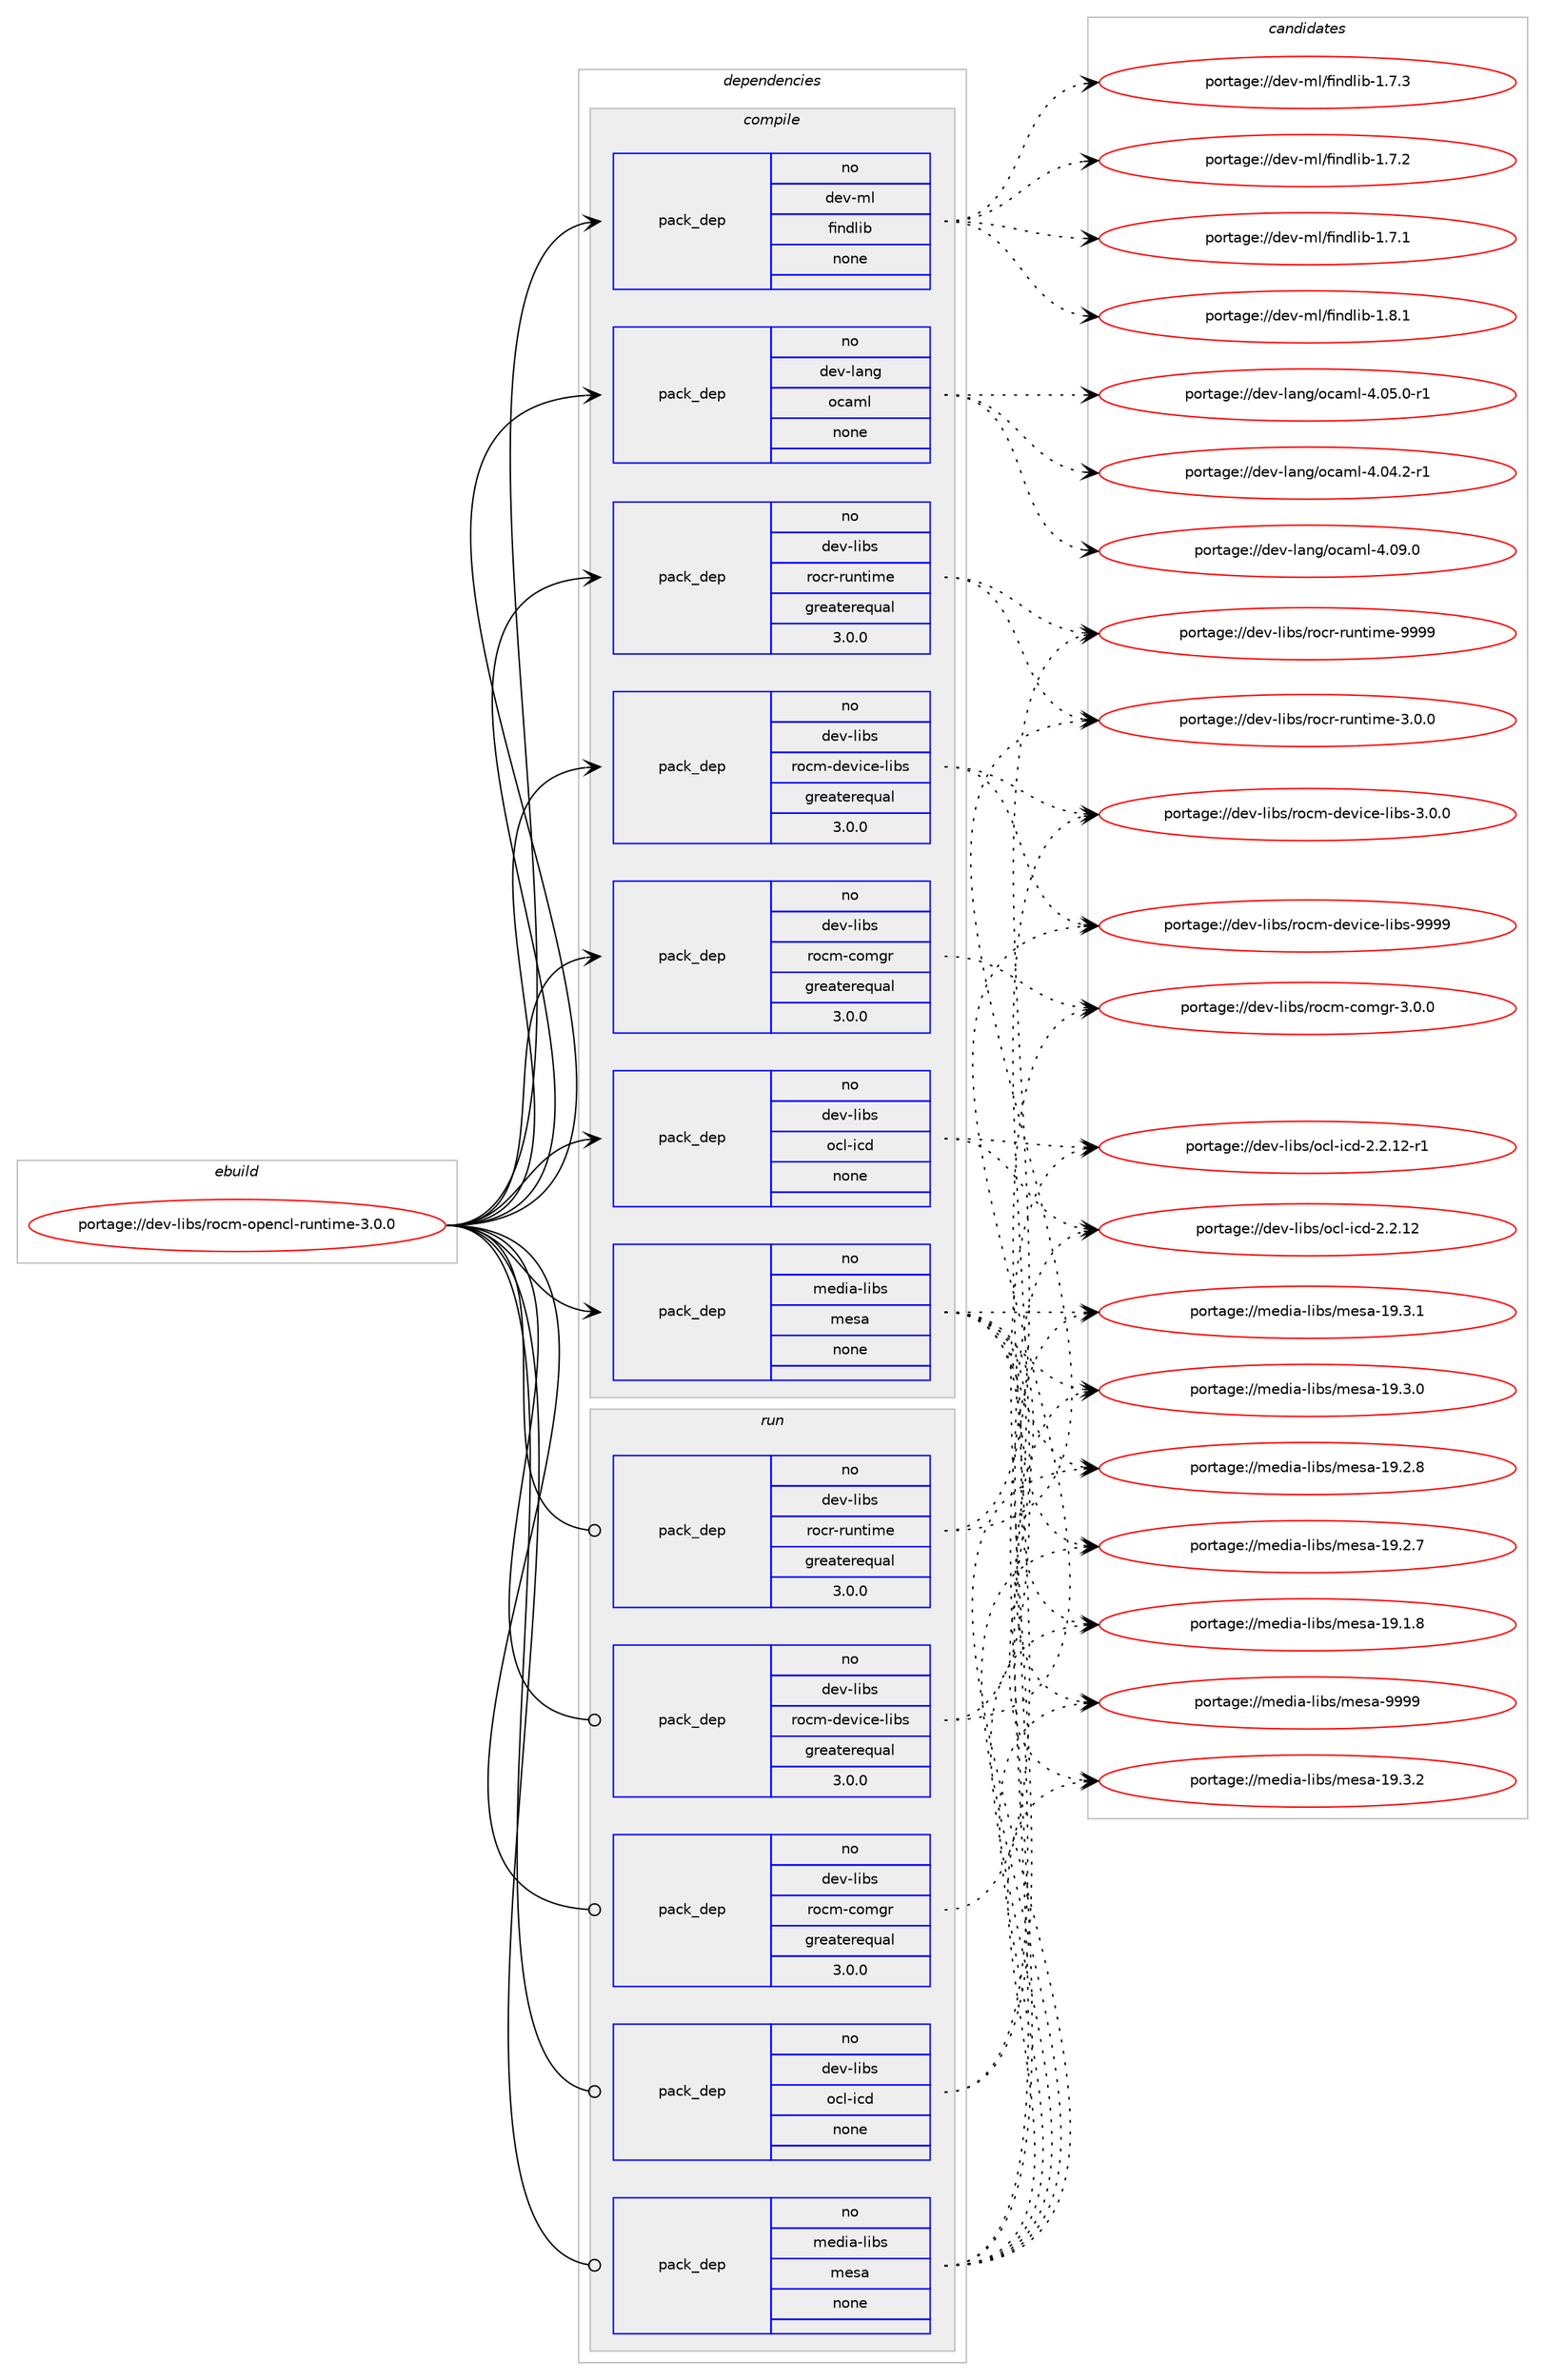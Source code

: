 digraph prolog {

# *************
# Graph options
# *************

newrank=true;
concentrate=true;
compound=true;
graph [rankdir=LR,fontname=Helvetica,fontsize=10,ranksep=1.5];#, ranksep=2.5, nodesep=0.2];
edge  [arrowhead=vee];
node  [fontname=Helvetica,fontsize=10];

# **********
# The ebuild
# **********

subgraph cluster_leftcol {
color=gray;
label=<<i>ebuild</i>>;
id [label="portage://dev-libs/rocm-opencl-runtime-3.0.0", color=red, width=4, href="../dev-libs/rocm-opencl-runtime-3.0.0.svg"];
}

# ****************
# The dependencies
# ****************

subgraph cluster_midcol {
color=gray;
label=<<i>dependencies</i>>;
subgraph cluster_compile {
fillcolor="#eeeeee";
style=filled;
label=<<i>compile</i>>;
subgraph pack378845 {
dependency508009 [label=<<TABLE BORDER="0" CELLBORDER="1" CELLSPACING="0" CELLPADDING="4" WIDTH="220"><TR><TD ROWSPAN="6" CELLPADDING="30">pack_dep</TD></TR><TR><TD WIDTH="110">no</TD></TR><TR><TD>dev-lang</TD></TR><TR><TD>ocaml</TD></TR><TR><TD>none</TD></TR><TR><TD></TD></TR></TABLE>>, shape=none, color=blue];
}
id:e -> dependency508009:w [weight=20,style="solid",arrowhead="vee"];
subgraph pack378846 {
dependency508010 [label=<<TABLE BORDER="0" CELLBORDER="1" CELLSPACING="0" CELLPADDING="4" WIDTH="220"><TR><TD ROWSPAN="6" CELLPADDING="30">pack_dep</TD></TR><TR><TD WIDTH="110">no</TD></TR><TR><TD>dev-libs</TD></TR><TR><TD>ocl-icd</TD></TR><TR><TD>none</TD></TR><TR><TD></TD></TR></TABLE>>, shape=none, color=blue];
}
id:e -> dependency508010:w [weight=20,style="solid",arrowhead="vee"];
subgraph pack378847 {
dependency508011 [label=<<TABLE BORDER="0" CELLBORDER="1" CELLSPACING="0" CELLPADDING="4" WIDTH="220"><TR><TD ROWSPAN="6" CELLPADDING="30">pack_dep</TD></TR><TR><TD WIDTH="110">no</TD></TR><TR><TD>dev-libs</TD></TR><TR><TD>rocm-comgr</TD></TR><TR><TD>greaterequal</TD></TR><TR><TD>3.0.0</TD></TR></TABLE>>, shape=none, color=blue];
}
id:e -> dependency508011:w [weight=20,style="solid",arrowhead="vee"];
subgraph pack378848 {
dependency508012 [label=<<TABLE BORDER="0" CELLBORDER="1" CELLSPACING="0" CELLPADDING="4" WIDTH="220"><TR><TD ROWSPAN="6" CELLPADDING="30">pack_dep</TD></TR><TR><TD WIDTH="110">no</TD></TR><TR><TD>dev-libs</TD></TR><TR><TD>rocm-device-libs</TD></TR><TR><TD>greaterequal</TD></TR><TR><TD>3.0.0</TD></TR></TABLE>>, shape=none, color=blue];
}
id:e -> dependency508012:w [weight=20,style="solid",arrowhead="vee"];
subgraph pack378849 {
dependency508013 [label=<<TABLE BORDER="0" CELLBORDER="1" CELLSPACING="0" CELLPADDING="4" WIDTH="220"><TR><TD ROWSPAN="6" CELLPADDING="30">pack_dep</TD></TR><TR><TD WIDTH="110">no</TD></TR><TR><TD>dev-libs</TD></TR><TR><TD>rocr-runtime</TD></TR><TR><TD>greaterequal</TD></TR><TR><TD>3.0.0</TD></TR></TABLE>>, shape=none, color=blue];
}
id:e -> dependency508013:w [weight=20,style="solid",arrowhead="vee"];
subgraph pack378850 {
dependency508014 [label=<<TABLE BORDER="0" CELLBORDER="1" CELLSPACING="0" CELLPADDING="4" WIDTH="220"><TR><TD ROWSPAN="6" CELLPADDING="30">pack_dep</TD></TR><TR><TD WIDTH="110">no</TD></TR><TR><TD>dev-ml</TD></TR><TR><TD>findlib</TD></TR><TR><TD>none</TD></TR><TR><TD></TD></TR></TABLE>>, shape=none, color=blue];
}
id:e -> dependency508014:w [weight=20,style="solid",arrowhead="vee"];
subgraph pack378851 {
dependency508015 [label=<<TABLE BORDER="0" CELLBORDER="1" CELLSPACING="0" CELLPADDING="4" WIDTH="220"><TR><TD ROWSPAN="6" CELLPADDING="30">pack_dep</TD></TR><TR><TD WIDTH="110">no</TD></TR><TR><TD>media-libs</TD></TR><TR><TD>mesa</TD></TR><TR><TD>none</TD></TR><TR><TD></TD></TR></TABLE>>, shape=none, color=blue];
}
id:e -> dependency508015:w [weight=20,style="solid",arrowhead="vee"];
}
subgraph cluster_compileandrun {
fillcolor="#eeeeee";
style=filled;
label=<<i>compile and run</i>>;
}
subgraph cluster_run {
fillcolor="#eeeeee";
style=filled;
label=<<i>run</i>>;
subgraph pack378852 {
dependency508016 [label=<<TABLE BORDER="0" CELLBORDER="1" CELLSPACING="0" CELLPADDING="4" WIDTH="220"><TR><TD ROWSPAN="6" CELLPADDING="30">pack_dep</TD></TR><TR><TD WIDTH="110">no</TD></TR><TR><TD>dev-libs</TD></TR><TR><TD>ocl-icd</TD></TR><TR><TD>none</TD></TR><TR><TD></TD></TR></TABLE>>, shape=none, color=blue];
}
id:e -> dependency508016:w [weight=20,style="solid",arrowhead="odot"];
subgraph pack378853 {
dependency508017 [label=<<TABLE BORDER="0" CELLBORDER="1" CELLSPACING="0" CELLPADDING="4" WIDTH="220"><TR><TD ROWSPAN="6" CELLPADDING="30">pack_dep</TD></TR><TR><TD WIDTH="110">no</TD></TR><TR><TD>dev-libs</TD></TR><TR><TD>rocm-comgr</TD></TR><TR><TD>greaterequal</TD></TR><TR><TD>3.0.0</TD></TR></TABLE>>, shape=none, color=blue];
}
id:e -> dependency508017:w [weight=20,style="solid",arrowhead="odot"];
subgraph pack378854 {
dependency508018 [label=<<TABLE BORDER="0" CELLBORDER="1" CELLSPACING="0" CELLPADDING="4" WIDTH="220"><TR><TD ROWSPAN="6" CELLPADDING="30">pack_dep</TD></TR><TR><TD WIDTH="110">no</TD></TR><TR><TD>dev-libs</TD></TR><TR><TD>rocm-device-libs</TD></TR><TR><TD>greaterequal</TD></TR><TR><TD>3.0.0</TD></TR></TABLE>>, shape=none, color=blue];
}
id:e -> dependency508018:w [weight=20,style="solid",arrowhead="odot"];
subgraph pack378855 {
dependency508019 [label=<<TABLE BORDER="0" CELLBORDER="1" CELLSPACING="0" CELLPADDING="4" WIDTH="220"><TR><TD ROWSPAN="6" CELLPADDING="30">pack_dep</TD></TR><TR><TD WIDTH="110">no</TD></TR><TR><TD>dev-libs</TD></TR><TR><TD>rocr-runtime</TD></TR><TR><TD>greaterequal</TD></TR><TR><TD>3.0.0</TD></TR></TABLE>>, shape=none, color=blue];
}
id:e -> dependency508019:w [weight=20,style="solid",arrowhead="odot"];
subgraph pack378856 {
dependency508020 [label=<<TABLE BORDER="0" CELLBORDER="1" CELLSPACING="0" CELLPADDING="4" WIDTH="220"><TR><TD ROWSPAN="6" CELLPADDING="30">pack_dep</TD></TR><TR><TD WIDTH="110">no</TD></TR><TR><TD>media-libs</TD></TR><TR><TD>mesa</TD></TR><TR><TD>none</TD></TR><TR><TD></TD></TR></TABLE>>, shape=none, color=blue];
}
id:e -> dependency508020:w [weight=20,style="solid",arrowhead="odot"];
}
}

# **************
# The candidates
# **************

subgraph cluster_choices {
rank=same;
color=gray;
label=<<i>candidates</i>>;

subgraph choice378845 {
color=black;
nodesep=1;
choice100101118451089711010347111999710910845524648574648 [label="portage://dev-lang/ocaml-4.09.0", color=red, width=4,href="../dev-lang/ocaml-4.09.0.svg"];
choice1001011184510897110103471119997109108455246485346484511449 [label="portage://dev-lang/ocaml-4.05.0-r1", color=red, width=4,href="../dev-lang/ocaml-4.05.0-r1.svg"];
choice1001011184510897110103471119997109108455246485246504511449 [label="portage://dev-lang/ocaml-4.04.2-r1", color=red, width=4,href="../dev-lang/ocaml-4.04.2-r1.svg"];
dependency508009:e -> choice100101118451089711010347111999710910845524648574648:w [style=dotted,weight="100"];
dependency508009:e -> choice1001011184510897110103471119997109108455246485346484511449:w [style=dotted,weight="100"];
dependency508009:e -> choice1001011184510897110103471119997109108455246485246504511449:w [style=dotted,weight="100"];
}
subgraph choice378846 {
color=black;
nodesep=1;
choice100101118451081059811547111991084510599100455046504649504511449 [label="portage://dev-libs/ocl-icd-2.2.12-r1", color=red, width=4,href="../dev-libs/ocl-icd-2.2.12-r1.svg"];
choice10010111845108105981154711199108451059910045504650464950 [label="portage://dev-libs/ocl-icd-2.2.12", color=red, width=4,href="../dev-libs/ocl-icd-2.2.12.svg"];
dependency508010:e -> choice100101118451081059811547111991084510599100455046504649504511449:w [style=dotted,weight="100"];
dependency508010:e -> choice10010111845108105981154711199108451059910045504650464950:w [style=dotted,weight="100"];
}
subgraph choice378847 {
color=black;
nodesep=1;
choice100101118451081059811547114111991094599111109103114455146484648 [label="portage://dev-libs/rocm-comgr-3.0.0", color=red, width=4,href="../dev-libs/rocm-comgr-3.0.0.svg"];
dependency508011:e -> choice100101118451081059811547114111991094599111109103114455146484648:w [style=dotted,weight="100"];
}
subgraph choice378848 {
color=black;
nodesep=1;
choice10010111845108105981154711411199109451001011181059910145108105981154557575757 [label="portage://dev-libs/rocm-device-libs-9999", color=red, width=4,href="../dev-libs/rocm-device-libs-9999.svg"];
choice1001011184510810598115471141119910945100101118105991014510810598115455146484648 [label="portage://dev-libs/rocm-device-libs-3.0.0", color=red, width=4,href="../dev-libs/rocm-device-libs-3.0.0.svg"];
dependency508012:e -> choice10010111845108105981154711411199109451001011181059910145108105981154557575757:w [style=dotted,weight="100"];
dependency508012:e -> choice1001011184510810598115471141119910945100101118105991014510810598115455146484648:w [style=dotted,weight="100"];
}
subgraph choice378849 {
color=black;
nodesep=1;
choice10010111845108105981154711411199114451141171101161051091014557575757 [label="portage://dev-libs/rocr-runtime-9999", color=red, width=4,href="../dev-libs/rocr-runtime-9999.svg"];
choice1001011184510810598115471141119911445114117110116105109101455146484648 [label="portage://dev-libs/rocr-runtime-3.0.0", color=red, width=4,href="../dev-libs/rocr-runtime-3.0.0.svg"];
dependency508013:e -> choice10010111845108105981154711411199114451141171101161051091014557575757:w [style=dotted,weight="100"];
dependency508013:e -> choice1001011184510810598115471141119911445114117110116105109101455146484648:w [style=dotted,weight="100"];
}
subgraph choice378850 {
color=black;
nodesep=1;
choice100101118451091084710210511010010810598454946564649 [label="portage://dev-ml/findlib-1.8.1", color=red, width=4,href="../dev-ml/findlib-1.8.1.svg"];
choice100101118451091084710210511010010810598454946554651 [label="portage://dev-ml/findlib-1.7.3", color=red, width=4,href="../dev-ml/findlib-1.7.3.svg"];
choice100101118451091084710210511010010810598454946554650 [label="portage://dev-ml/findlib-1.7.2", color=red, width=4,href="../dev-ml/findlib-1.7.2.svg"];
choice100101118451091084710210511010010810598454946554649 [label="portage://dev-ml/findlib-1.7.1", color=red, width=4,href="../dev-ml/findlib-1.7.1.svg"];
dependency508014:e -> choice100101118451091084710210511010010810598454946564649:w [style=dotted,weight="100"];
dependency508014:e -> choice100101118451091084710210511010010810598454946554651:w [style=dotted,weight="100"];
dependency508014:e -> choice100101118451091084710210511010010810598454946554650:w [style=dotted,weight="100"];
dependency508014:e -> choice100101118451091084710210511010010810598454946554649:w [style=dotted,weight="100"];
}
subgraph choice378851 {
color=black;
nodesep=1;
choice10910110010597451081059811547109101115974557575757 [label="portage://media-libs/mesa-9999", color=red, width=4,href="../media-libs/mesa-9999.svg"];
choice109101100105974510810598115471091011159745495746514650 [label="portage://media-libs/mesa-19.3.2", color=red, width=4,href="../media-libs/mesa-19.3.2.svg"];
choice109101100105974510810598115471091011159745495746514649 [label="portage://media-libs/mesa-19.3.1", color=red, width=4,href="../media-libs/mesa-19.3.1.svg"];
choice109101100105974510810598115471091011159745495746514648 [label="portage://media-libs/mesa-19.3.0", color=red, width=4,href="../media-libs/mesa-19.3.0.svg"];
choice109101100105974510810598115471091011159745495746504656 [label="portage://media-libs/mesa-19.2.8", color=red, width=4,href="../media-libs/mesa-19.2.8.svg"];
choice109101100105974510810598115471091011159745495746504655 [label="portage://media-libs/mesa-19.2.7", color=red, width=4,href="../media-libs/mesa-19.2.7.svg"];
choice109101100105974510810598115471091011159745495746494656 [label="portage://media-libs/mesa-19.1.8", color=red, width=4,href="../media-libs/mesa-19.1.8.svg"];
dependency508015:e -> choice10910110010597451081059811547109101115974557575757:w [style=dotted,weight="100"];
dependency508015:e -> choice109101100105974510810598115471091011159745495746514650:w [style=dotted,weight="100"];
dependency508015:e -> choice109101100105974510810598115471091011159745495746514649:w [style=dotted,weight="100"];
dependency508015:e -> choice109101100105974510810598115471091011159745495746514648:w [style=dotted,weight="100"];
dependency508015:e -> choice109101100105974510810598115471091011159745495746504656:w [style=dotted,weight="100"];
dependency508015:e -> choice109101100105974510810598115471091011159745495746504655:w [style=dotted,weight="100"];
dependency508015:e -> choice109101100105974510810598115471091011159745495746494656:w [style=dotted,weight="100"];
}
subgraph choice378852 {
color=black;
nodesep=1;
choice100101118451081059811547111991084510599100455046504649504511449 [label="portage://dev-libs/ocl-icd-2.2.12-r1", color=red, width=4,href="../dev-libs/ocl-icd-2.2.12-r1.svg"];
choice10010111845108105981154711199108451059910045504650464950 [label="portage://dev-libs/ocl-icd-2.2.12", color=red, width=4,href="../dev-libs/ocl-icd-2.2.12.svg"];
dependency508016:e -> choice100101118451081059811547111991084510599100455046504649504511449:w [style=dotted,weight="100"];
dependency508016:e -> choice10010111845108105981154711199108451059910045504650464950:w [style=dotted,weight="100"];
}
subgraph choice378853 {
color=black;
nodesep=1;
choice100101118451081059811547114111991094599111109103114455146484648 [label="portage://dev-libs/rocm-comgr-3.0.0", color=red, width=4,href="../dev-libs/rocm-comgr-3.0.0.svg"];
dependency508017:e -> choice100101118451081059811547114111991094599111109103114455146484648:w [style=dotted,weight="100"];
}
subgraph choice378854 {
color=black;
nodesep=1;
choice10010111845108105981154711411199109451001011181059910145108105981154557575757 [label="portage://dev-libs/rocm-device-libs-9999", color=red, width=4,href="../dev-libs/rocm-device-libs-9999.svg"];
choice1001011184510810598115471141119910945100101118105991014510810598115455146484648 [label="portage://dev-libs/rocm-device-libs-3.0.0", color=red, width=4,href="../dev-libs/rocm-device-libs-3.0.0.svg"];
dependency508018:e -> choice10010111845108105981154711411199109451001011181059910145108105981154557575757:w [style=dotted,weight="100"];
dependency508018:e -> choice1001011184510810598115471141119910945100101118105991014510810598115455146484648:w [style=dotted,weight="100"];
}
subgraph choice378855 {
color=black;
nodesep=1;
choice10010111845108105981154711411199114451141171101161051091014557575757 [label="portage://dev-libs/rocr-runtime-9999", color=red, width=4,href="../dev-libs/rocr-runtime-9999.svg"];
choice1001011184510810598115471141119911445114117110116105109101455146484648 [label="portage://dev-libs/rocr-runtime-3.0.0", color=red, width=4,href="../dev-libs/rocr-runtime-3.0.0.svg"];
dependency508019:e -> choice10010111845108105981154711411199114451141171101161051091014557575757:w [style=dotted,weight="100"];
dependency508019:e -> choice1001011184510810598115471141119911445114117110116105109101455146484648:w [style=dotted,weight="100"];
}
subgraph choice378856 {
color=black;
nodesep=1;
choice10910110010597451081059811547109101115974557575757 [label="portage://media-libs/mesa-9999", color=red, width=4,href="../media-libs/mesa-9999.svg"];
choice109101100105974510810598115471091011159745495746514650 [label="portage://media-libs/mesa-19.3.2", color=red, width=4,href="../media-libs/mesa-19.3.2.svg"];
choice109101100105974510810598115471091011159745495746514649 [label="portage://media-libs/mesa-19.3.1", color=red, width=4,href="../media-libs/mesa-19.3.1.svg"];
choice109101100105974510810598115471091011159745495746514648 [label="portage://media-libs/mesa-19.3.0", color=red, width=4,href="../media-libs/mesa-19.3.0.svg"];
choice109101100105974510810598115471091011159745495746504656 [label="portage://media-libs/mesa-19.2.8", color=red, width=4,href="../media-libs/mesa-19.2.8.svg"];
choice109101100105974510810598115471091011159745495746504655 [label="portage://media-libs/mesa-19.2.7", color=red, width=4,href="../media-libs/mesa-19.2.7.svg"];
choice109101100105974510810598115471091011159745495746494656 [label="portage://media-libs/mesa-19.1.8", color=red, width=4,href="../media-libs/mesa-19.1.8.svg"];
dependency508020:e -> choice10910110010597451081059811547109101115974557575757:w [style=dotted,weight="100"];
dependency508020:e -> choice109101100105974510810598115471091011159745495746514650:w [style=dotted,weight="100"];
dependency508020:e -> choice109101100105974510810598115471091011159745495746514649:w [style=dotted,weight="100"];
dependency508020:e -> choice109101100105974510810598115471091011159745495746514648:w [style=dotted,weight="100"];
dependency508020:e -> choice109101100105974510810598115471091011159745495746504656:w [style=dotted,weight="100"];
dependency508020:e -> choice109101100105974510810598115471091011159745495746504655:w [style=dotted,weight="100"];
dependency508020:e -> choice109101100105974510810598115471091011159745495746494656:w [style=dotted,weight="100"];
}
}

}
